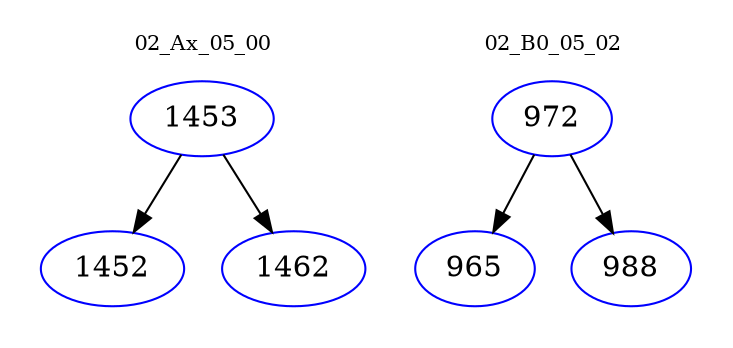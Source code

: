 digraph{
subgraph cluster_0 {
color = white
label = "02_Ax_05_00";
fontsize=10;
T0_1453 [label="1453", color="blue"]
T0_1453 -> T0_1452 [color="black"]
T0_1452 [label="1452", color="blue"]
T0_1453 -> T0_1462 [color="black"]
T0_1462 [label="1462", color="blue"]
}
subgraph cluster_1 {
color = white
label = "02_B0_05_02";
fontsize=10;
T1_972 [label="972", color="blue"]
T1_972 -> T1_965 [color="black"]
T1_965 [label="965", color="blue"]
T1_972 -> T1_988 [color="black"]
T1_988 [label="988", color="blue"]
}
}
